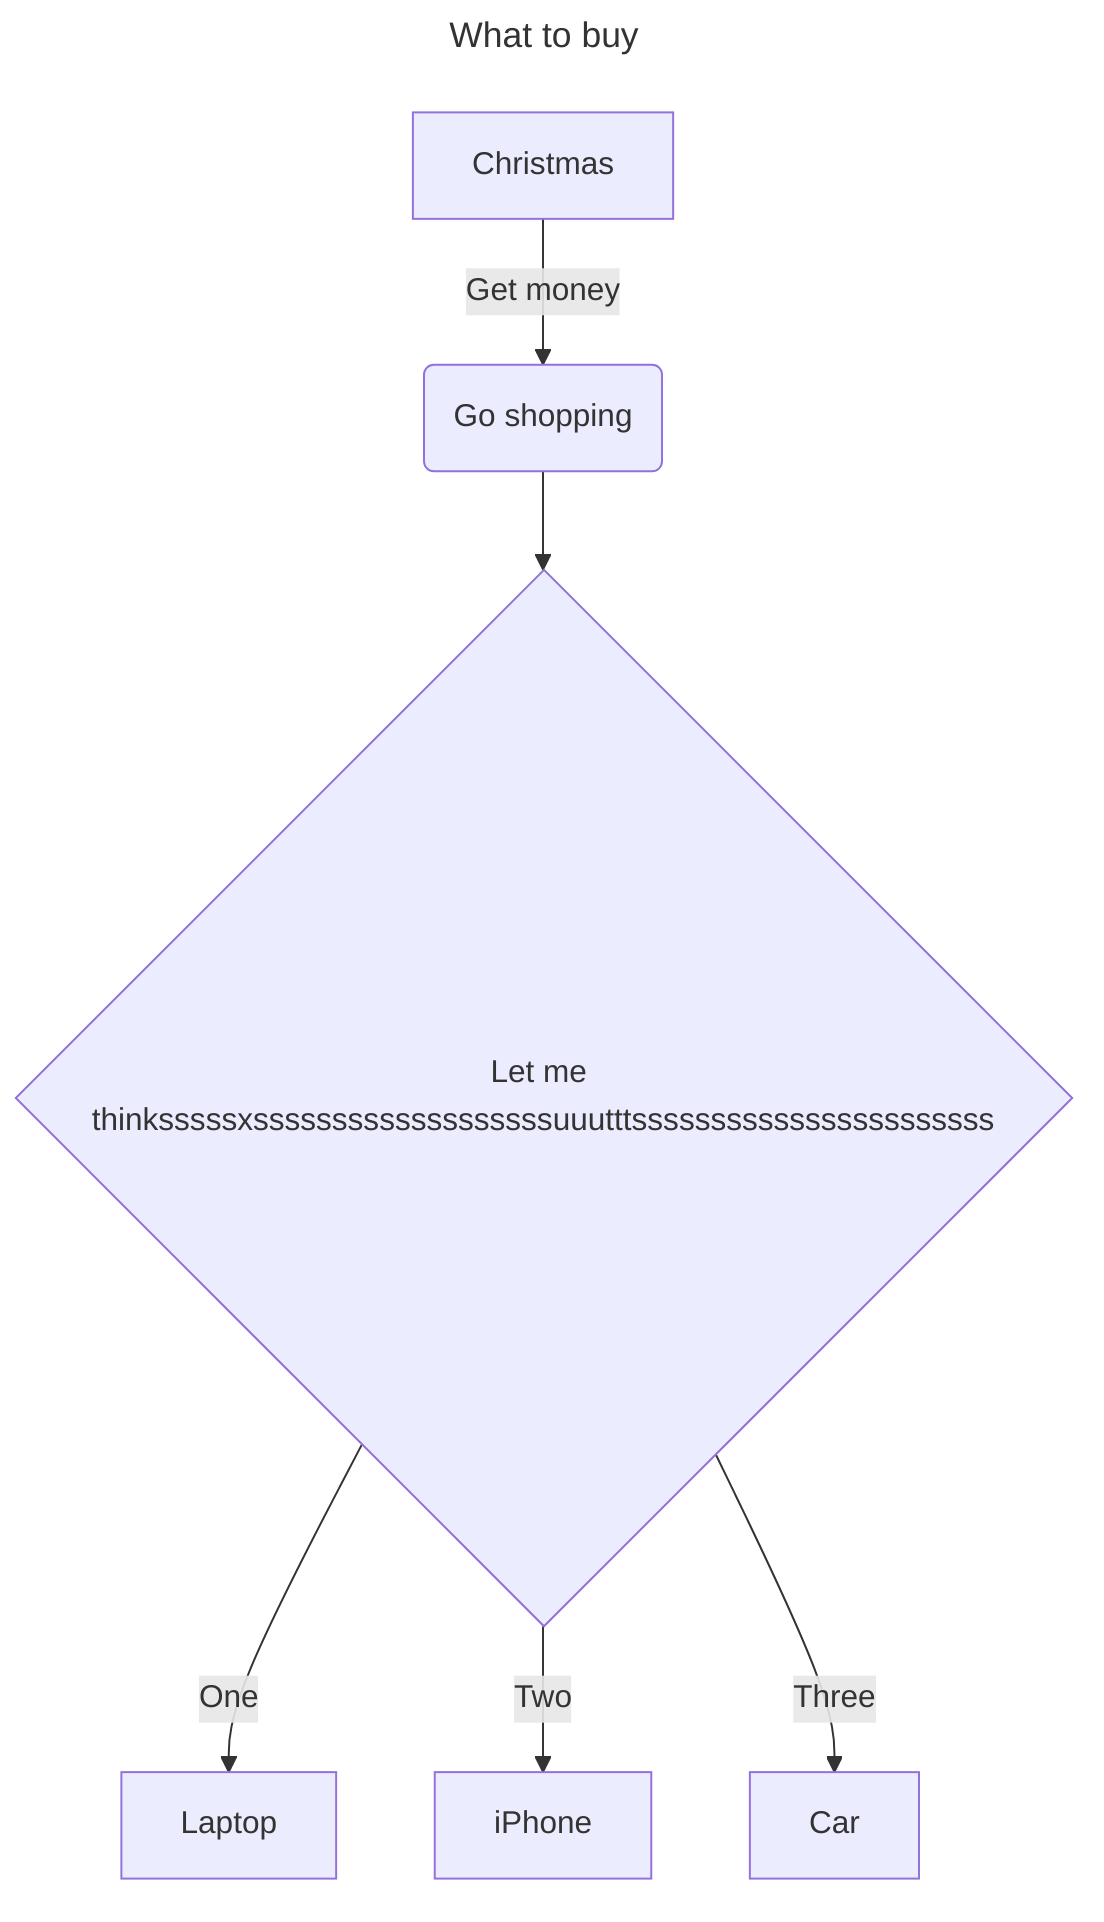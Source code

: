 ---
title: What to buy
---
graph TD
  accTitle: What to buy
  accDescr: Options of what to buy with Christmas money
  A[Christmas] -->|Get money| B(Go shopping)
  B --> C{Let me thinksssssxsssssssssssssssssssuuutttsssssssssssssssssssssss}
  C -->|One| D[Laptop]
  C -->|Two| E[iPhone]
  C -->|Three| F[Car]